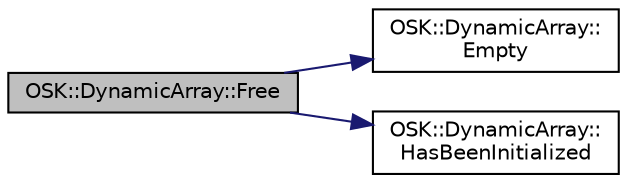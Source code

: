 digraph "OSK::DynamicArray::Free"
{
 // LATEX_PDF_SIZE
  edge [fontname="Helvetica",fontsize="10",labelfontname="Helvetica",labelfontsize="10"];
  node [fontname="Helvetica",fontsize="10",shape=record];
  rankdir="LR";
  Node1 [label="OSK::DynamicArray::Free",height=0.2,width=0.4,color="black", fillcolor="grey75", style="filled", fontcolor="black",tooltip="Elimina el array, liberando memoria."];
  Node1 -> Node2 [color="midnightblue",fontsize="10",style="solid",fontname="Helvetica"];
  Node2 [label="OSK::DynamicArray::\lEmpty",height=0.2,width=0.4,color="black", fillcolor="white", style="filled",URL="$class_o_s_k_1_1_dynamic_array.html#ad544522cb3202359757c98af4d37a37b",tooltip="Elimina los elementos, sin liberar memoria."];
  Node1 -> Node3 [color="midnightblue",fontsize="10",style="solid",fontname="Helvetica"];
  Node3 [label="OSK::DynamicArray::\lHasBeenInitialized",height=0.2,width=0.4,color="black", fillcolor="white", style="filled",URL="$class_o_s_k_1_1_dynamic_array.html#a24b36038b685ea5f33b2b9b279035cef",tooltip="Devuelve true si el array se ha inicializado."];
}
